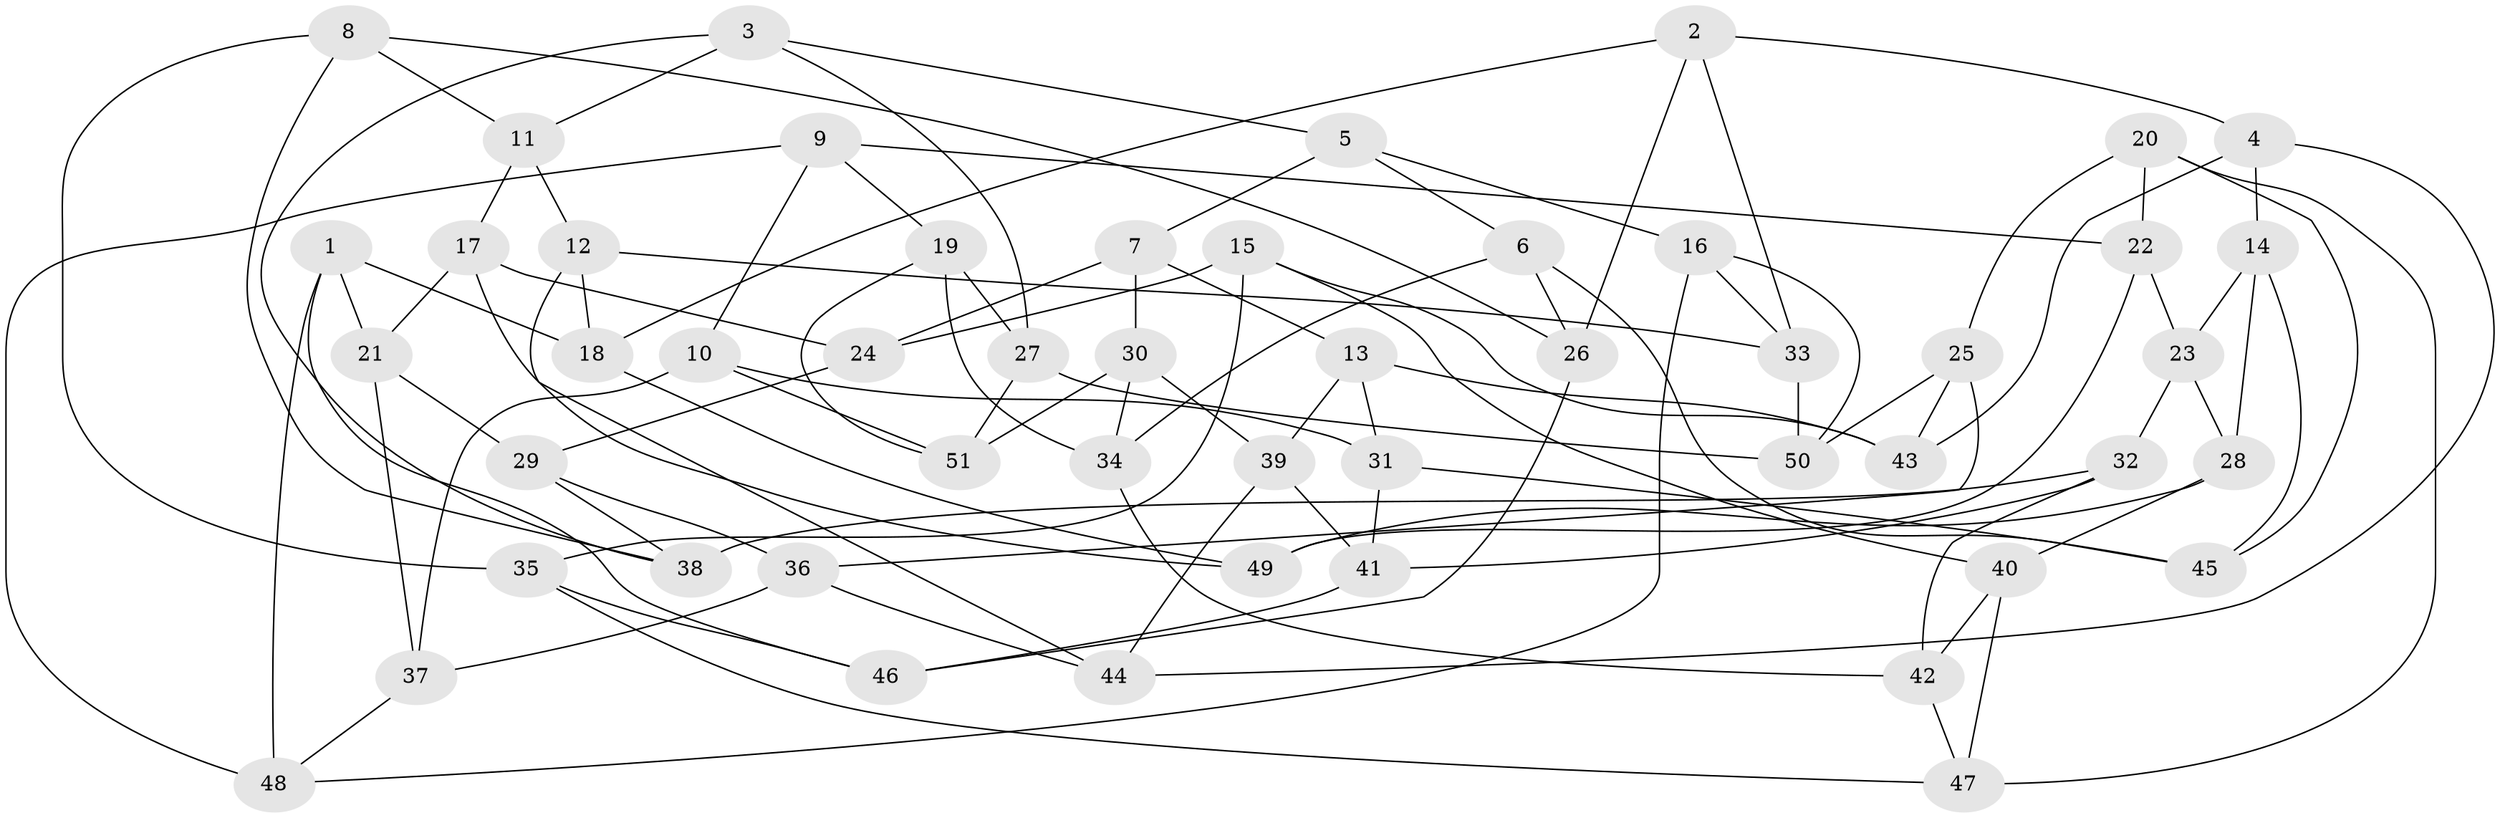 // Generated by graph-tools (version 1.1) at 2025/16/03/09/25 04:16:20]
// undirected, 51 vertices, 102 edges
graph export_dot {
graph [start="1"]
  node [color=gray90,style=filled];
  1;
  2;
  3;
  4;
  5;
  6;
  7;
  8;
  9;
  10;
  11;
  12;
  13;
  14;
  15;
  16;
  17;
  18;
  19;
  20;
  21;
  22;
  23;
  24;
  25;
  26;
  27;
  28;
  29;
  30;
  31;
  32;
  33;
  34;
  35;
  36;
  37;
  38;
  39;
  40;
  41;
  42;
  43;
  44;
  45;
  46;
  47;
  48;
  49;
  50;
  51;
  1 -- 48;
  1 -- 46;
  1 -- 21;
  1 -- 18;
  2 -- 26;
  2 -- 4;
  2 -- 33;
  2 -- 18;
  3 -- 5;
  3 -- 38;
  3 -- 11;
  3 -- 27;
  4 -- 43;
  4 -- 44;
  4 -- 14;
  5 -- 16;
  5 -- 7;
  5 -- 6;
  6 -- 45;
  6 -- 26;
  6 -- 34;
  7 -- 13;
  7 -- 30;
  7 -- 24;
  8 -- 35;
  8 -- 26;
  8 -- 38;
  8 -- 11;
  9 -- 19;
  9 -- 10;
  9 -- 22;
  9 -- 48;
  10 -- 37;
  10 -- 51;
  10 -- 31;
  11 -- 17;
  11 -- 12;
  12 -- 33;
  12 -- 44;
  12 -- 18;
  13 -- 43;
  13 -- 31;
  13 -- 39;
  14 -- 23;
  14 -- 45;
  14 -- 28;
  15 -- 40;
  15 -- 24;
  15 -- 43;
  15 -- 35;
  16 -- 50;
  16 -- 33;
  16 -- 48;
  17 -- 49;
  17 -- 24;
  17 -- 21;
  18 -- 49;
  19 -- 27;
  19 -- 51;
  19 -- 34;
  20 -- 25;
  20 -- 47;
  20 -- 22;
  20 -- 45;
  21 -- 29;
  21 -- 37;
  22 -- 49;
  22 -- 23;
  23 -- 28;
  23 -- 32;
  24 -- 29;
  25 -- 43;
  25 -- 50;
  25 -- 36;
  26 -- 46;
  27 -- 51;
  27 -- 50;
  28 -- 40;
  28 -- 49;
  29 -- 36;
  29 -- 38;
  30 -- 51;
  30 -- 39;
  30 -- 34;
  31 -- 45;
  31 -- 41;
  32 -- 38;
  32 -- 42;
  32 -- 41;
  33 -- 50;
  34 -- 42;
  35 -- 47;
  35 -- 46;
  36 -- 44;
  36 -- 37;
  37 -- 48;
  39 -- 44;
  39 -- 41;
  40 -- 47;
  40 -- 42;
  41 -- 46;
  42 -- 47;
}
